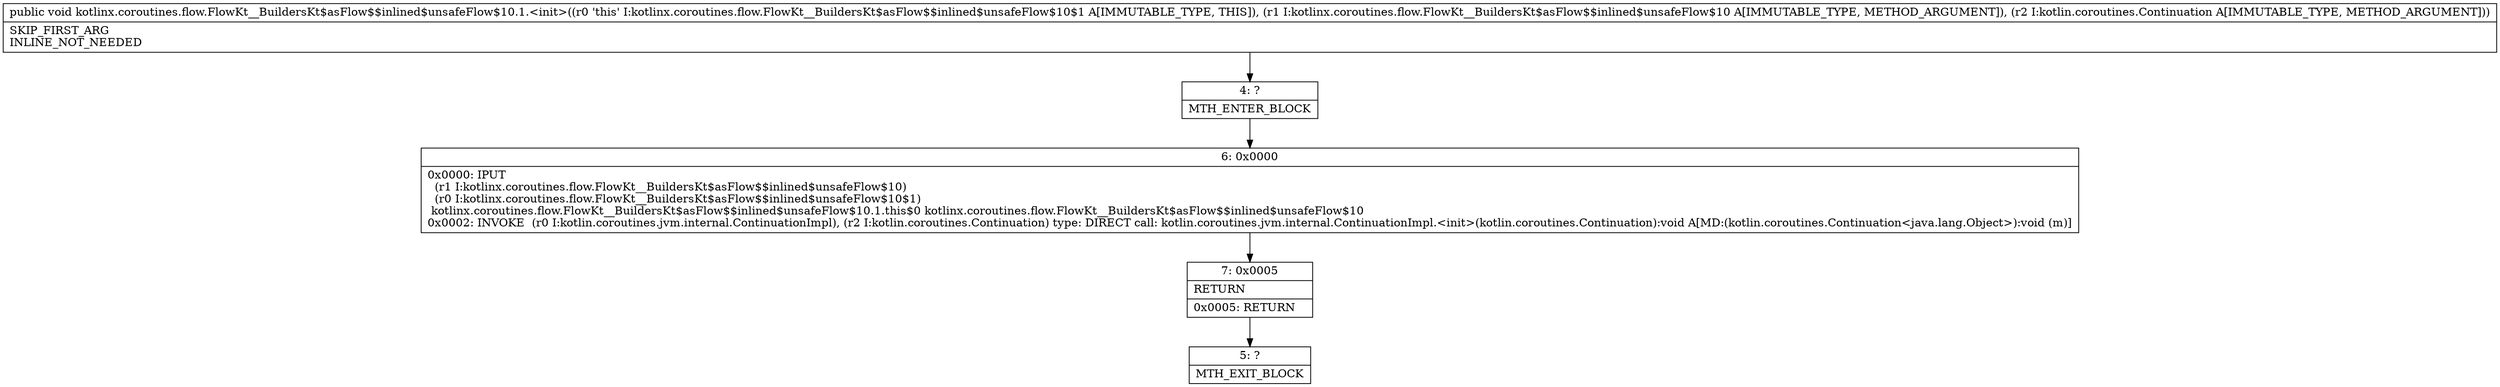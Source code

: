 digraph "CFG forkotlinx.coroutines.flow.FlowKt__BuildersKt$asFlow$$inlined$unsafeFlow$10.1.\<init\>(Lkotlinx\/coroutines\/flow\/FlowKt__BuildersKt$asFlow$$inlined$unsafeFlow$10;Lkotlin\/coroutines\/Continuation;)V" {
Node_4 [shape=record,label="{4\:\ ?|MTH_ENTER_BLOCK\l}"];
Node_6 [shape=record,label="{6\:\ 0x0000|0x0000: IPUT  \l  (r1 I:kotlinx.coroutines.flow.FlowKt__BuildersKt$asFlow$$inlined$unsafeFlow$10)\l  (r0 I:kotlinx.coroutines.flow.FlowKt__BuildersKt$asFlow$$inlined$unsafeFlow$10$1)\l kotlinx.coroutines.flow.FlowKt__BuildersKt$asFlow$$inlined$unsafeFlow$10.1.this$0 kotlinx.coroutines.flow.FlowKt__BuildersKt$asFlow$$inlined$unsafeFlow$10 \l0x0002: INVOKE  (r0 I:kotlin.coroutines.jvm.internal.ContinuationImpl), (r2 I:kotlin.coroutines.Continuation) type: DIRECT call: kotlin.coroutines.jvm.internal.ContinuationImpl.\<init\>(kotlin.coroutines.Continuation):void A[MD:(kotlin.coroutines.Continuation\<java.lang.Object\>):void (m)]\l}"];
Node_7 [shape=record,label="{7\:\ 0x0005|RETURN\l|0x0005: RETURN   \l}"];
Node_5 [shape=record,label="{5\:\ ?|MTH_EXIT_BLOCK\l}"];
MethodNode[shape=record,label="{public void kotlinx.coroutines.flow.FlowKt__BuildersKt$asFlow$$inlined$unsafeFlow$10.1.\<init\>((r0 'this' I:kotlinx.coroutines.flow.FlowKt__BuildersKt$asFlow$$inlined$unsafeFlow$10$1 A[IMMUTABLE_TYPE, THIS]), (r1 I:kotlinx.coroutines.flow.FlowKt__BuildersKt$asFlow$$inlined$unsafeFlow$10 A[IMMUTABLE_TYPE, METHOD_ARGUMENT]), (r2 I:kotlin.coroutines.Continuation A[IMMUTABLE_TYPE, METHOD_ARGUMENT]))  | SKIP_FIRST_ARG\lINLINE_NOT_NEEDED\l}"];
MethodNode -> Node_4;Node_4 -> Node_6;
Node_6 -> Node_7;
Node_7 -> Node_5;
}

